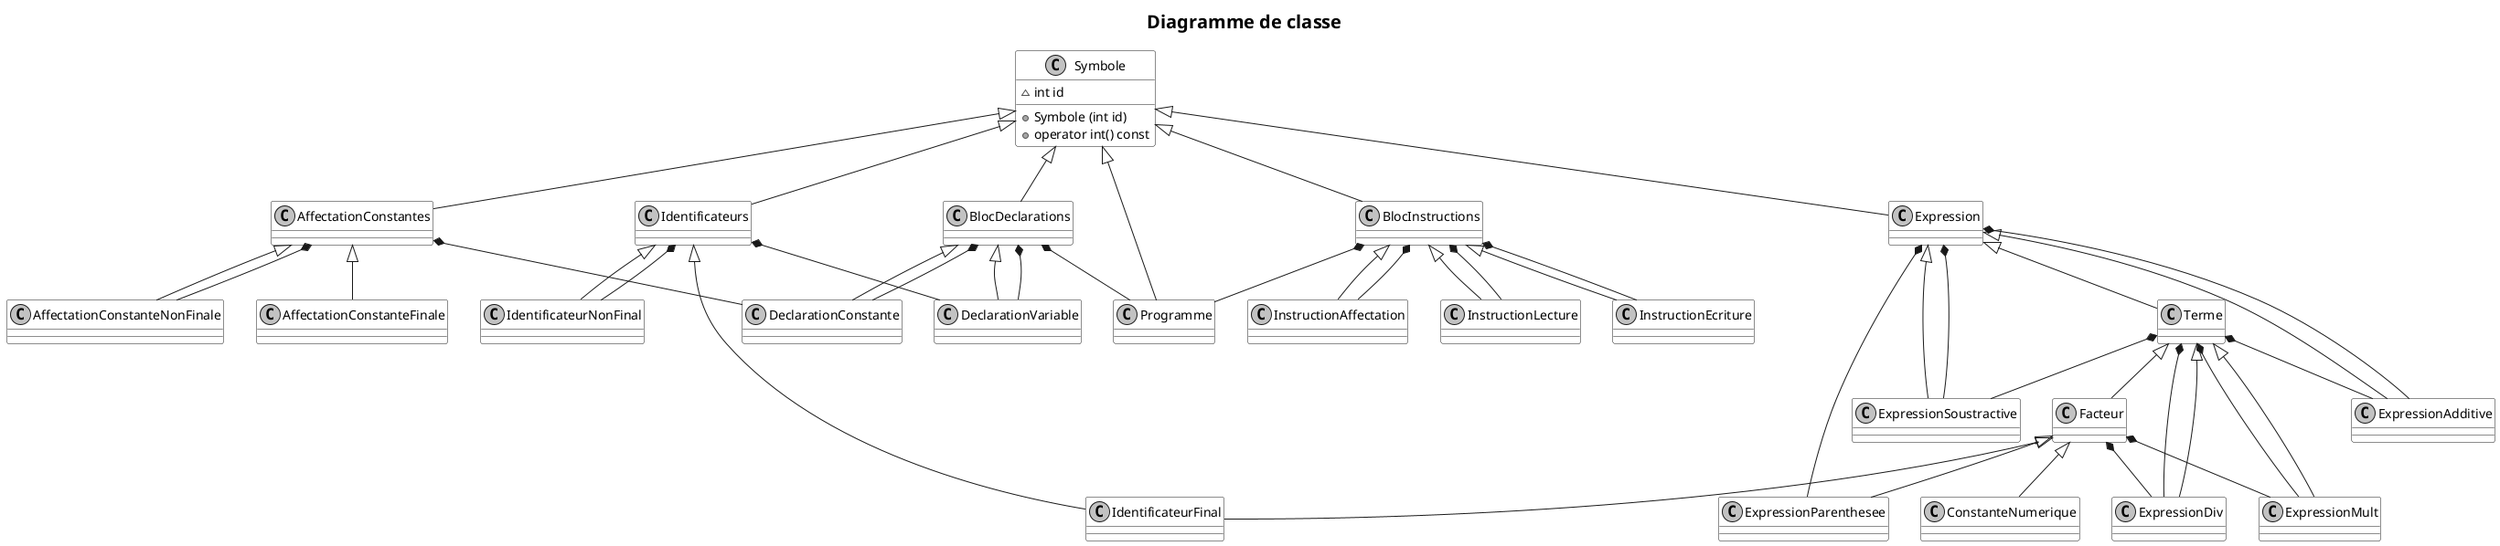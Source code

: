 @startuml
skinparam monochrome true
skinparam shadowing false
skinparam TitleFontSize 20
skinparam sequenceTitleFontSize 20
skinparam sequenceTitleFontStyle plain

skinparam class {
	BackgroundColor white
	BackgroundColor<<Warning>> lightblue
}

title Diagramme de classe

class Symbole{
	~int id
	+Symbole (int id)
	+operator int() const
}
class AffectationConstantes
class AffectationConstanteNonFinale
class AffectationConstanteFinale
class Identificateurs
class IdentificateurNonFinal
class IdentificateurFinal
class BlocDeclarations
class DeclarationVariable
class DeclarationConstante
class Programme
class BlocInstructions
class InstructionLecture
class InstructionEcriture
class InstructionAffectation
class Expression
class ExpressionAdditive
class ExpressionSoustractive
class Terme
class ExpressionMult
class ExpressionDiv
class Facteur
class ExpressionParenthesee
class ConstanteNumerique

Symbole <|-- Programme
Symbole <|-- BlocDeclarations
Symbole <|-- BlocInstructions
Symbole <|-- AffectationConstantes
Symbole <|-- Identificateurs
Symbole <|-- Expression

BlocDeclarations *-- Programme
BlocDeclarations <|-- DeclarationVariable
BlocDeclarations *-- DeclarationVariable
BlocDeclarations <|-- DeclarationConstante
BlocDeclarations *-- DeclarationConstante

Identificateurs *-- DeclarationVariable
Identificateurs <|-- IdentificateurNonFinal
Identificateurs *-- IdentificateurNonFinal
Identificateurs <|-- IdentificateurFinal

AffectationConstantes *-- DeclarationConstante
AffectationConstantes <|-- AffectationConstanteNonFinale
AffectationConstantes *-- AffectationConstanteNonFinale
AffectationConstantes <|-- AffectationConstanteFinale

BlocInstructions *-- Programme
BlocInstructions <|-- InstructionLecture
BlocInstructions *-- InstructionLecture
BlocInstructions <|-- InstructionEcriture
BlocInstructions *-- InstructionEcriture
BlocInstructions <|-- InstructionAffectation
BlocInstructions *-- InstructionAffectation

Expression <|-- ExpressionAdditive
Expression *-- ExpressionAdditive
Expression <|-- ExpressionSoustractive
Expression *-- ExpressionSoustractive
Expression <|-- Terme
Expression *-- ExpressionParenthesee

Terme *-- ExpressionAdditive
Terme *-- ExpressionSoustractive
Terme *-- ExpressionMult
Terme <|-- ExpressionMult
Terme *-- ExpressionDiv
Terme <|-- ExpressionDiv
Terme <|-- Facteur

Facteur <|-- ExpressionParenthesee
Facteur *-- ExpressionMult
Facteur *-- ExpressionDiv
Facteur <|-- ConstanteNumerique
Facteur <|-- IdentificateurFinal

@enduml